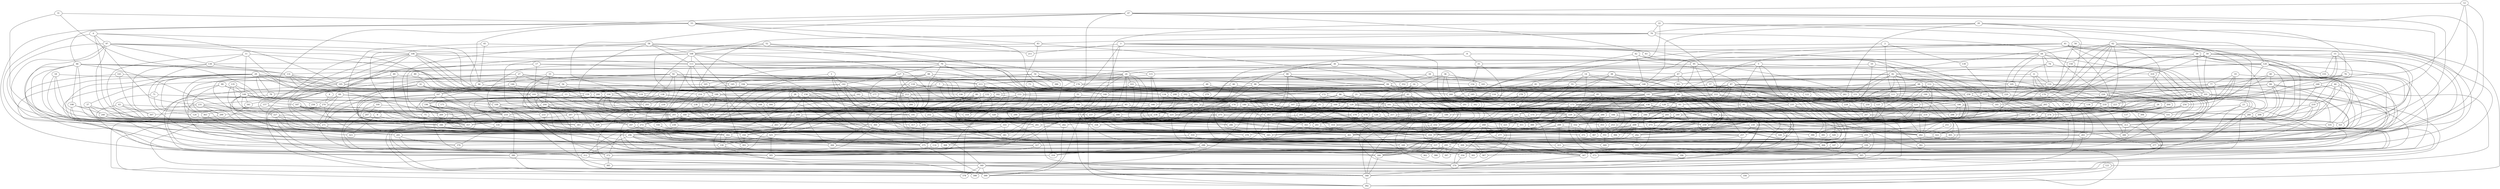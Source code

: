 strict graph "gnp_random_graph(400,0.015)" {
0;
1;
2;
3;
4;
5;
6;
7;
8;
9;
10;
11;
12;
13;
14;
15;
16;
17;
18;
19;
20;
21;
22;
23;
24;
25;
26;
27;
28;
29;
30;
31;
32;
33;
34;
35;
36;
37;
38;
39;
40;
41;
42;
43;
44;
45;
46;
47;
48;
49;
50;
51;
52;
53;
54;
55;
56;
57;
58;
59;
60;
61;
62;
63;
64;
65;
66;
67;
68;
69;
70;
71;
72;
73;
74;
75;
76;
77;
78;
79;
80;
81;
82;
83;
84;
85;
86;
87;
88;
89;
90;
91;
92;
93;
94;
95;
96;
97;
98;
99;
100;
101;
102;
103;
104;
105;
106;
107;
108;
109;
110;
111;
112;
113;
114;
115;
116;
117;
118;
119;
120;
121;
122;
123;
124;
125;
126;
127;
128;
129;
130;
131;
132;
133;
134;
135;
136;
137;
138;
139;
140;
141;
142;
143;
144;
145;
146;
147;
148;
149;
150;
151;
152;
153;
154;
155;
156;
157;
158;
159;
160;
161;
162;
163;
164;
165;
166;
167;
168;
169;
170;
171;
172;
173;
174;
175;
176;
177;
178;
179;
180;
181;
182;
183;
184;
185;
186;
187;
188;
189;
190;
191;
192;
193;
194;
195;
196;
197;
198;
199;
200;
201;
202;
203;
204;
205;
206;
207;
208;
209;
210;
211;
212;
213;
214;
215;
216;
217;
218;
219;
220;
221;
222;
223;
224;
225;
226;
227;
228;
229;
230;
231;
232;
233;
234;
235;
236;
237;
238;
239;
240;
241;
242;
243;
244;
245;
246;
247;
248;
249;
250;
251;
252;
253;
254;
255;
256;
257;
258;
259;
260;
261;
262;
263;
264;
265;
266;
267;
268;
269;
270;
271;
272;
273;
274;
275;
276;
277;
278;
279;
280;
281;
282;
283;
284;
285;
286;
287;
288;
289;
290;
291;
292;
293;
294;
295;
296;
297;
298;
299;
300;
301;
302;
303;
304;
305;
306;
307;
308;
309;
310;
311;
312;
313;
314;
315;
316;
317;
318;
319;
320;
321;
322;
323;
324;
325;
326;
327;
328;
329;
330;
331;
332;
333;
334;
335;
336;
337;
338;
339;
340;
341;
342;
343;
344;
345;
346;
347;
348;
349;
350;
351;
352;
353;
354;
355;
356;
357;
358;
359;
360;
361;
362;
363;
364;
365;
366;
367;
368;
369;
370;
371;
372;
373;
374;
375;
376;
377;
378;
379;
380;
381;
382;
383;
384;
385;
386;
387;
388;
389;
390;
391;
392;
393;
394;
395;
396;
397;
398;
399;
0 -- 96  [is_available=True, prob="0.191197884806"];
0 -- 97  [is_available=True, prob="1.0"];
0 -- 195  [is_available=True, prob="0.473905113606"];
0 -- 231  [is_available=True, prob="0.127522170133"];
0 -- 281  [is_available=True, prob="1.0"];
0 -- 349  [is_available=True, prob="0.223002398818"];
1 -- 389  [is_available=True, prob="0.579423913877"];
1 -- 285  [is_available=True, prob="0.384806023895"];
1 -- 142  [is_available=True, prob="0.126575359393"];
1 -- 333  [is_available=True, prob="0.56575027128"];
2 -- 139  [is_available=True, prob="0.0528477163594"];
2 -- 108  [is_available=True, prob="0.347004646426"];
2 -- 365  [is_available=True, prob="0.862598696318"];
2 -- 111  [is_available=True, prob="1.0"];
3 -- 64  [is_available=True, prob="0.882206902631"];
3 -- 140  [is_available=True, prob="1.0"];
3 -- 211  [is_available=True, prob="1.0"];
3 -- 117  [is_available=True, prob="1.0"];
3 -- 182  [is_available=True, prob="0.231987212019"];
3 -- 253  [is_available=True, prob="0.831191582845"];
3 -- 287  [is_available=True, prob="1.0"];
4 -- 270  [is_available=True, prob="0.493841157251"];
5 -- 257  [is_available=True, prob="0.895312230761"];
5 -- 67  [is_available=True, prob="0.792800224565"];
5 -- 365  [is_available=True, prob="0.236168945074"];
5 -- 195  [is_available=True, prob="0.0288191151183"];
5 -- 377  [is_available=True, prob="0.212117068076"];
5 -- 319  [is_available=True, prob="0.0969196316649"];
6 -- 264  [is_available=True, prob="0.00202377770382"];
6 -- 324  [is_available=True, prob="0.0445479168873"];
6 -- 230  [is_available=True, prob="1.0"];
6 -- 110  [is_available=True, prob="0.874971622073"];
6 -- 303  [is_available=True, prob="0.912051735354"];
7 -- 200  [is_available=True, prob="0.310530551282"];
7 -- 220  [is_available=True, prob="0.0706009838115"];
7 -- 275  [is_available=True, prob="1.0"];
7 -- 180  [is_available=True, prob="0.823156997691"];
7 -- 260  [is_available=True, prob="0.895748104325"];
8 -- 113  [is_available=True, prob="0.719151976349"];
8 -- 98  [is_available=True, prob="1.0"];
8 -- 35  [is_available=True, prob="0.455741499325"];
8 -- 391  [is_available=True, prob="0.0274516829566"];
9 -- 330  [is_available=True, prob="0.200566048324"];
9 -- 323  [is_available=True, prob="1.0"];
10 -- 24  [is_available=True, prob="1.0"];
10 -- 105  [is_available=True, prob="1.0"];
10 -- 91  [is_available=True, prob="0.874954586706"];
11 -- 216  [is_available=True, prob="1.0"];
11 -- 130  [is_available=True, prob="0.115939141182"];
11 -- 332  [is_available=True, prob="0.900827742965"];
11 -- 149  [is_available=True, prob="0.0148898997145"];
11 -- 374  [is_available=True, prob="1.0"];
12 -- 339  [is_available=True, prob="1.0"];
12 -- 309  [is_available=True, prob="1.0"];
12 -- 214  [is_available=True, prob="0.194653200247"];
12 -- 47  [is_available=True, prob="0.127340008076"];
13 -- 152  [is_available=True, prob="1.0"];
13 -- 192  [is_available=True, prob="1.0"];
13 -- 196  [is_available=True, prob="0.202969214551"];
13 -- 357  [is_available=True, prob="0.279246650013"];
14 -- 241  [is_available=True, prob="1.0"];
14 -- 298  [is_available=True, prob="1.0"];
14 -- 123  [is_available=True, prob="0.727804538129"];
14 -- 260  [is_available=True, prob="0.535819890956"];
14 -- 55  [is_available=True, prob="0.73667578671"];
15 -- 72  [is_available=True, prob="0.615115778344"];
15 -- 113  [is_available=True, prob="1.0"];
15 -- 339  [is_available=True, prob="0.0668707429688"];
15 -- 248  [is_available=True, prob="1.0"];
15 -- 249  [is_available=True, prob="0.265410169259"];
15 -- 155  [is_available=True, prob="0.799313478456"];
16 -- 201  [is_available=True, prob="1.0"];
16 -- 21  [is_available=True, prob="1.0"];
16 -- 329  [is_available=True, prob="0.908704919838"];
16 -- 217  [is_available=True, prob="0.623995790541"];
16 -- 348  [is_available=True, prob="0.142294515571"];
16 -- 61  [is_available=True, prob="0.0530270221728"];
17 -- 24  [is_available=True, prob="1.0"];
17 -- 193  [is_available=True, prob="0.664745145482"];
17 -- 195  [is_available=True, prob="0.997611384723"];
17 -- 188  [is_available=True, prob="0.891220546028"];
17 -- 395  [is_available=True, prob="0.79535232554"];
18 -- 194  [is_available=True, prob="1.0"];
18 -- 311  [is_available=True, prob="0.776710266366"];
18 -- 282  [is_available=True, prob="0.476559069552"];
18 -- 271  [is_available=True, prob="0.378719753541"];
19 -- 283  [is_available=True, prob="1.0"];
19 -- 300  [is_available=True, prob="0.972682839671"];
19 -- 77  [is_available=True, prob="0.873815902587"];
19 -- 246  [is_available=True, prob="0.743110123543"];
19 -- 223  [is_available=True, prob="0.737673554361"];
20 -- 261  [is_available=True, prob="0.0273097875377"];
20 -- 392  [is_available=True, prob="0.823963936143"];
20 -- 76  [is_available=True, prob="1.0"];
20 -- 79  [is_available=True, prob="0.415785641192"];
20 -- 148  [is_available=True, prob="0.71478299265"];
20 -- 186  [is_available=True, prob="1.0"];
21 -- 265  [is_available=True, prob="0.836103019692"];
21 -- 203  [is_available=True, prob="0.585863038572"];
21 -- 169  [is_available=True, prob="0.00551914481727"];
21 -- 25  [is_available=True, prob="1.0"];
21 -- 93  [is_available=True, prob="0.421057843909"];
22 -- 120  [is_available=True, prob="0.865779175035"];
22 -- 79  [is_available=True, prob="0.752120359577"];
22 -- 35  [is_available=True, prob="0.537595331547"];
22 -- 292  [is_available=True, prob="1.0"];
22 -- 23  [is_available=True, prob="0.435532068535"];
23 -- 369  [is_available=True, prob="1.0"];
23 -- 179  [is_available=True, prob="0.0596173956805"];
23 -- 390  [is_available=True, prob="1.0"];
23 -- 399  [is_available=True, prob="0.48209497821"];
24 -- 65  [is_available=True, prob="0.501658623055"];
24 -- 103  [is_available=True, prob="0.883150229599"];
24 -- 145  [is_available=True, prob="0.248682645517"];
24 -- 114  [is_available=True, prob="0.0805191082553"];
24 -- 213  [is_available=True, prob="1.0"];
24 -- 283  [is_available=True, prob="1.0"];
24 -- 316  [is_available=True, prob="0.829302402669"];
24 -- 349  [is_available=True, prob="1.0"];
24 -- 286  [is_available=True, prob="1.0"];
25 -- 241  [is_available=True, prob="1.0"];
25 -- 243  [is_available=True, prob="0.0746009116695"];
25 -- 396  [is_available=True, prob="0.315084689093"];
25 -- 207  [is_available=True, prob="0.833137162829"];
26 -- 267  [is_available=True, prob="0.295708593461"];
26 -- 255  [is_available=True, prob="0.227798222367"];
26 -- 191  [is_available=True, prob="1.0"];
27 -- 292  [is_available=True, prob="0.879260124306"];
27 -- 304  [is_available=True, prob="1.0"];
27 -- 146  [is_available=True, prob="0.181221613725"];
27 -- 179  [is_available=True, prob="0.197211399166"];
27 -- 212  [is_available=True, prob="1.0"];
27 -- 348  [is_available=True, prob="0.213484854286"];
28 -- 224  [is_available=True, prob="0.199641511437"];
28 -- 304  [is_available=True, prob="0.338600738709"];
28 -- 282  [is_available=True, prob="0.816125280277"];
28 -- 372  [is_available=True, prob="1.0"];
28 -- 381  [is_available=True, prob="0.55391534089"];
29 -- 261  [is_available=True, prob="1.0"];
29 -- 37  [is_available=True, prob="0.131257318945"];
29 -- 134  [is_available=True, prob="0.778844664624"];
29 -- 71  [is_available=True, prob="0.818384561668"];
29 -- 296  [is_available=True, prob="0.285172783828"];
29 -- 363  [is_available=True, prob="0.970431587708"];
29 -- 140  [is_available=True, prob="0.020808387264"];
29 -- 110  [is_available=True, prob="0.0186852776672"];
29 -- 238  [is_available=True, prob="0.443618637014"];
29 -- 372  [is_available=True, prob="0.824557555617"];
29 -- 78  [is_available=True, prob="0.40102849066"];
29 -- 159  [is_available=True, prob="1.0"];
30 -- 290  [is_available=True, prob="0.440570918845"];
30 -- 67  [is_available=True, prob="0.415211089228"];
30 -- 173  [is_available=True, prob="0.0900764403983"];
30 -- 277  [is_available=True, prob="1.0"];
30 -- 156  [is_available=True, prob="0.0459651550176"];
30 -- 350  [is_available=True, prob="1.0"];
31 -- 53  [is_available=True, prob="0.692164277857"];
31 -- 270  [is_available=True, prob="1.0"];
31 -- 359  [is_available=True, prob="0.582625430454"];
32 -- 193  [is_available=True, prob="0.747630001605"];
32 -- 210  [is_available=True, prob="0.549991430689"];
32 -- 359  [is_available=True, prob="0.0859955080873"];
32 -- 109  [is_available=True, prob="0.610630565549"];
32 -- 271  [is_available=True, prob="0.859249296985"];
33 -- 96  [is_available=True, prob="1.0"];
33 -- 129  [is_available=True, prob="0.724037153316"];
33 -- 204  [is_available=True, prob="0.759708673994"];
33 -- 94  [is_available=True, prob="0.532429545359"];
33 -- 247  [is_available=True, prob="0.853928668989"];
34 -- 194  [is_available=True, prob="0.225413816646"];
34 -- 181  [is_available=True, prob="0.507710618412"];
34 -- 94  [is_available=True, prob="1.0"];
34 -- 367  [is_available=True, prob="0.293144041995"];
35 -- 154  [is_available=True, prob="0.196434743308"];
35 -- 291  [is_available=True, prob="0.664853411974"];
36 -- 352  [is_available=True, prob="1.0"];
36 -- 360  [is_available=True, prob="0.16264665781"];
36 -- 291  [is_available=True, prob="0.530246886954"];
36 -- 260  [is_available=True, prob="0.687247168523"];
36 -- 183  [is_available=True, prob="0.034798971385"];
37 -- 240  [is_available=True, prob="0.70556416615"];
37 -- 329  [is_available=True, prob="0.419496149032"];
37 -- 380  [is_available=True, prob="0.177870365499"];
37 -- 221  [is_available=True, prob="0.195904422142"];
38 -- 224  [is_available=True, prob="1.0"];
38 -- 141  [is_available=True, prob="1.0"];
38 -- 303  [is_available=True, prob="0.569800632923"];
38 -- 81  [is_available=True, prob="1.0"];
38 -- 242  [is_available=True, prob="0.741409336536"];
38 -- 287  [is_available=True, prob="0.910945261387"];
39 -- 101  [is_available=True, prob="1.0"];
39 -- 265  [is_available=True, prob="0.44780071895"];
39 -- 170  [is_available=True, prob="0.911397680354"];
39 -- 335  [is_available=True, prob="0.681222503037"];
39 -- 361  [is_available=True, prob="0.0505686085229"];
39 -- 120  [is_available=True, prob="0.869341216217"];
40 -- 389  [is_available=True, prob="1.0"];
40 -- 364  [is_available=True, prob="0.485049484156"];
40 -- 84  [is_available=True, prob="1.0"];
40 -- 93  [is_available=True, prob="0.195104832724"];
40 -- 223  [is_available=True, prob="0.941864138545"];
41 -- 101  [is_available=True, prob="1.0"];
41 -- 136  [is_available=True, prob="0.338412390978"];
41 -- 300  [is_available=True, prob="0.417632708358"];
41 -- 141  [is_available=True, prob="0.305538155355"];
41 -- 116  [is_available=True, prob="0.62576494134"];
41 -- 149  [is_available=True, prob="0.51308686574"];
41 -- 377  [is_available=True, prob="0.291835216413"];
41 -- 59  [is_available=True, prob="0.968860193903"];
42 -- 260  [is_available=True, prob="1.0"];
42 -- 148  [is_available=True, prob="1.0"];
42 -- 117  [is_available=True, prob="1.0"];
42 -- 95  [is_available=True, prob="1.0"];
43 -- 376  [is_available=True, prob="1.0"];
43 -- 307  [is_available=True, prob="1.0"];
43 -- 75  [is_available=True, prob="0.103901780793"];
43 -- 358  [is_available=True, prob="0.985665962126"];
44 -- 219  [is_available=True, prob="0.295526077061"];
44 -- 101  [is_available=True, prob="0.728165656264"];
44 -- 305  [is_available=True, prob="0.207660116028"];
44 -- 217  [is_available=True, prob="0.307720529556"];
44 -- 283  [is_available=True, prob="0.678881441021"];
44 -- 382  [is_available=True, prob="0.790288800471"];
45 -- 96  [is_available=True, prob="0.802814247212"];
45 -- 346  [is_available=True, prob="0.764081642143"];
45 -- 63  [is_available=True, prob="0.778098921578"];
46 -- 104  [is_available=True, prob="0.482239978932"];
46 -- 225  [is_available=True, prob="0.201553242324"];
46 -- 343  [is_available=True, prob="0.619880719848"];
47 -- 384  [is_available=True, prob="0.743350848184"];
47 -- 227  [is_available=True, prob="0.817132765422"];
47 -- 333  [is_available=True, prob="1.0"];
47 -- 51  [is_available=True, prob="1.0"];
47 -- 53  [is_available=True, prob="1.0"];
47 -- 119  [is_available=True, prob="0.563630851311"];
47 -- 286  [is_available=True, prob="1.0"];
47 -- 63  [is_available=True, prob="0.760349771988"];
48 -- 279  [is_available=True, prob="0.984817441117"];
48 -- 188  [is_available=True, prob="1.0"];
48 -- 199  [is_available=True, prob="0.330330268902"];
49 -- 56  [is_available=True, prob="0.435793652754"];
49 -- 392  [is_available=True, prob="0.56552547123"];
49 -- 381  [is_available=True, prob="0.623051955821"];
50 -- 59  [is_available=True, prob="0.0657179039326"];
50 -- 197  [is_available=True, prob="0.498581184393"];
50 -- 151  [is_available=True, prob="0.474902144237"];
51 -- 328  [is_available=True, prob="1.0"];
51 -- 361  [is_available=True, prob="0.261974432484"];
51 -- 243  [is_available=True, prob="1.0"];
51 -- 164  [is_available=True, prob="0.256406242526"];
52 -- 332  [is_available=True, prob="1.0"];
52 -- 346  [is_available=True, prob="0.0872158103976"];
52 -- 108  [is_available=True, prob="1.0"];
52 -- 70  [is_available=True, prob="0.372075804218"];
53 -- 66  [is_available=True, prob="0.651990423387"];
53 -- 172  [is_available=True, prob="0.291990918406"];
53 -- 79  [is_available=True, prob="0.941907148709"];
53 -- 83  [is_available=True, prob="1.0"];
53 -- 119  [is_available=True, prob="0.195804119109"];
53 -- 312  [is_available=True, prob="0.986671877238"];
54 -- 98  [is_available=True, prob="1.0"];
54 -- 386  [is_available=True, prob="1.0"];
54 -- 176  [is_available=True, prob="1.0"];
54 -- 182  [is_available=True, prob="0.722920198116"];
54 -- 215  [is_available=True, prob="0.117227482797"];
54 -- 314  [is_available=True, prob="0.025784187198"];
55 -- 109  [is_available=True, prob="0.873207868171"];
55 -- 368  [is_available=True, prob="0.522260573017"];
55 -- 370  [is_available=True, prob="0.434523244038"];
55 -- 85  [is_available=True, prob="0.713731507892"];
55 -- 278  [is_available=True, prob="1.0"];
55 -- 375  [is_available=True, prob="0.689730113591"];
55 -- 318  [is_available=True, prob="0.410370611959"];
55 -- 159  [is_available=True, prob="0.419459190363"];
56 -- 231  [is_available=True, prob="0.08972015057"];
56 -- 72  [is_available=True, prob="0.178527322602"];
56 -- 169  [is_available=True, prob="0.550439924981"];
56 -- 78  [is_available=True, prob="1.0"];
56 -- 242  [is_available=True, prob="0.891322161957"];
57 -- 129  [is_available=True, prob="1.0"];
57 -- 399  [is_available=True, prob="1.0"];
57 -- 133  [is_available=True, prob="0.0131906973127"];
57 -- 197  [is_available=True, prob="0.731549377965"];
58 -- 160  [is_available=True, prob="0.979267433098"];
58 -- 272  [is_available=True, prob="0.472630835993"];
58 -- 108  [is_available=True, prob="0.097160757069"];
58 -- 176  [is_available=True, prob="1.0"];
58 -- 113  [is_available=True, prob="1.0"];
58 -- 211  [is_available=True, prob="1.0"];
58 -- 382  [is_available=True, prob="0.59432694655"];
59 -- 321  [is_available=True, prob="0.428212647768"];
59 -- 130  [is_available=True, prob="1.0"];
59 -- 333  [is_available=True, prob="1.0"];
59 -- 218  [is_available=True, prob="0.895688507689"];
59 -- 381  [is_available=True, prob="0.925389463269"];
59 -- 319  [is_available=True, prob="0.550389714957"];
60 -- 354  [is_available=True, prob="0.825731301786"];
60 -- 359  [is_available=True, prob="0.0901722870207"];
60 -- 361  [is_available=True, prob="0.835141922322"];
60 -- 337  [is_available=True, prob="0.270972439597"];
60 -- 242  [is_available=True, prob="0.568500649397"];
60 -- 91  [is_available=True, prob="0.728283390457"];
61 -- 197  [is_available=True, prob="1.0"];
61 -- 391  [is_available=True, prob="0.337125171964"];
61 -- 232  [is_available=True, prob="0.533560136322"];
61 -- 367  [is_available=True, prob="0.811053142807"];
61 -- 243  [is_available=True, prob="0.946208767062"];
61 -- 126  [is_available=True, prob="0.213946776402"];
62 -- 64  [is_available=True, prob="0.964058876018"];
62 -- 129  [is_available=True, prob="0.478121500598"];
62 -- 235  [is_available=True, prob="0.692102390705"];
62 -- 136  [is_available=True, prob="1.0"];
62 -- 160  [is_available=True, prob="0.837449524137"];
62 -- 367  [is_available=True, prob="1.0"];
62 -- 344  [is_available=True, prob="1.0"];
62 -- 150  [is_available=True, prob="0.424063349498"];
62 -- 280  [is_available=True, prob="0.102904452929"];
62 -- 379  [is_available=True, prob="0.649013181331"];
63 -- 95  [is_available=True, prob="1.0"];
64 -- 67  [is_available=True, prob="1.0"];
64 -- 101  [is_available=True, prob="1.0"];
64 -- 105  [is_available=True, prob="0.908864634888"];
64 -- 74  [is_available=True, prob="0.365067147165"];
64 -- 110  [is_available=True, prob="0.252933589142"];
64 -- 150  [is_available=True, prob="1.0"];
64 -- 220  [is_available=True, prob="0.3779683082"];
65 -- 160  [is_available=True, prob="0.870341868391"];
65 -- 332  [is_available=True, prob="0.997575463485"];
65 -- 357  [is_available=True, prob="0.782771253781"];
65 -- 225  [is_available=True, prob="0.237045081601"];
66 -- 193  [is_available=True, prob="0.491759034764"];
66 -- 131  [is_available=True, prob="0.594365298452"];
66 -- 357  [is_available=True, prob="0.913869143696"];
66 -- 198  [is_available=True, prob="0.0829334896794"];
66 -- 327  [is_available=True, prob="0.784781668365"];
66 -- 302  [is_available=True, prob="0.713939848575"];
66 -- 227  [is_available=True, prob="0.953673576614"];
66 -- 346  [is_available=True, prob="1.0"];
66 -- 188  [is_available=True, prob="0.557917068802"];
67 -- 257  [is_available=True, prob="0.281635149071"];
67 -- 359  [is_available=True, prob="0.815113359417"];
67 -- 303  [is_available=True, prob="0.977046837931"];
67 -- 148  [is_available=True, prob="0.765990462267"];
68 -- 134  [is_available=True, prob="0.0535837043517"];
68 -- 233  [is_available=True, prob="0.312062578312"];
68 -- 367  [is_available=True, prob="0.609481594927"];
68 -- 117  [is_available=True, prob="0.540507122963"];
68 -- 214  [is_available=True, prob="0.144706243646"];
68 -- 220  [is_available=True, prob="0.386205081816"];
68 -- 158  [is_available=True, prob="0.90150431586"];
69 -- 256  [is_available=True, prob="1.0"];
69 -- 316  [is_available=True, prob="1.0"];
69 -- 109  [is_available=True, prob="0.124621779284"];
69 -- 270  [is_available=True, prob="0.147787963392"];
69 -- 207  [is_available=True, prob="0.701915504784"];
70 -- 134  [is_available=True, prob="0.608416860112"];
70 -- 296  [is_available=True, prob="0.394483748321"];
70 -- 393  [is_available=True, prob="0.155754052626"];
70 -- 365  [is_available=True, prob="0.36599350157"];
70 -- 125  [is_available=True, prob="0.308196397054"];
70 -- 127  [is_available=True, prob="1.0"];
71 -- 374  [is_available=True, prob="1.0"];
71 -- 124  [is_available=True, prob="1.0"];
71 -- 166  [is_available=True, prob="0.444557504064"];
72 -- 136  [is_available=True, prob="1.0"];
72 -- 228  [is_available=True, prob="1.0"];
72 -- 161  [is_available=True, prob="0.442459382812"];
73 -- 116  [is_available=True, prob="1.0"];
73 -- 246  [is_available=True, prob="0.482649225352"];
74 -- 232  [is_available=True, prob="1.0"];
74 -- 82  [is_available=True, prob="0.755162631721"];
74 -- 277  [is_available=True, prob="0.591731564203"];
74 -- 337  [is_available=True, prob="0.197486759515"];
75 -- 241  [is_available=True, prob="0.248458802133"];
75 -- 332  [is_available=True, prob="1.0"];
75 -- 393  [is_available=True, prob="0.124808764978"];
76 -- 161  [is_available=True, prob="0.221674784533"];
76 -- 258  [is_available=True, prob="1.0"];
76 -- 301  [is_available=True, prob="0.230163182223"];
76 -- 176  [is_available=True, prob="0.674966349569"];
76 -- 219  [is_available=True, prob="0.258453374114"];
77 -- 177  [is_available=True, prob="1.0"];
77 -- 226  [is_available=True, prob="0.569550803635"];
77 -- 396  [is_available=True, prob="1.0"];
77 -- 313  [is_available=True, prob="1.0"];
78 -- 312  [is_available=True, prob="1.0"];
79 -- 226  [is_available=True, prob="1.0"];
79 -- 83  [is_available=True, prob="1.0"];
79 -- 188  [is_available=True, prob="0.752955391828"];
79 -- 222  [is_available=True, prob="1.0"];
80 -- 196  [is_available=True, prob="1.0"];
80 -- 202  [is_available=True, prob="0.922773635747"];
80 -- 366  [is_available=True, prob="0.99916397253"];
80 -- 337  [is_available=True, prob="0.69046785442"];
80 -- 379  [is_available=True, prob="1.0"];
80 -- 383  [is_available=True, prob="0.941268584337"];
81 -- 192  [is_available=True, prob="0.94385569038"];
81 -- 212  [is_available=True, prob="0.704389331865"];
81 -- 390  [is_available=True, prob="0.890159577411"];
82 -- 261  [is_available=True, prob="0.504892863966"];
82 -- 235  [is_available=True, prob="0.194051356115"];
82 -- 269  [is_available=True, prob="0.901812928584"];
82 -- 112  [is_available=True, prob="0.86646449427"];
82 -- 243  [is_available=True, prob="0.683281372256"];
82 -- 350  [is_available=True, prob="0.0965642554441"];
82 -- 213  [is_available=True, prob="0.480008080124"];
82 -- 311  [is_available=True, prob="0.544720496185"];
82 -- 121  [is_available=True, prob="1.0"];
82 -- 222  [is_available=True, prob="0.231608732678"];
83 -- 352  [is_available=True, prob="0.109995614643"];
83 -- 106  [is_available=True, prob="0.218795713794"];
83 -- 318  [is_available=True, prob="0.0457072072086"];
84 -- 295  [is_available=True, prob="0.686353331386"];
84 -- 172  [is_available=True, prob="1.0"];
84 -- 206  [is_available=True, prob="0.148910660408"];
84 -- 232  [is_available=True, prob="0.873387766447"];
84 -- 212  [is_available=True, prob="0.345004249218"];
84 -- 250  [is_available=True, prob="0.948559853091"];
84 -- 283  [is_available=True, prob="1.0"];
85 -- 202  [is_available=True, prob="0.590551818244"];
85 -- 373  [is_available=True, prob="0.219302410436"];
85 -- 374  [is_available=True, prob="1.0"];
85 -- 93  [is_available=True, prob="0.348055365693"];
85 -- 351  [is_available=True, prob="0.998855846062"];
86 -- 161  [is_available=True, prob="0.288360694969"];
86 -- 107  [is_available=True, prob="0.761891133739"];
86 -- 109  [is_available=True, prob="1.0"];
86 -- 158  [is_available=True, prob="0.0586428456654"];
87 -- 193  [is_available=True, prob="0.853948320133"];
87 -- 322  [is_available=True, prob="0.87585434426"];
87 -- 293  [is_available=True, prob="1.0"];
87 -- 261  [is_available=True, prob="0.126617585622"];
87 -- 262  [is_available=True, prob="0.424449252528"];
87 -- 364  [is_available=True, prob="0.644411805083"];
87 -- 266  [is_available=True, prob="0.410757603852"];
87 -- 204  [is_available=True, prob="0.578430749713"];
87 -- 141  [is_available=True, prob="1.0"];
87 -- 302  [is_available=True, prob="1.0"];
87 -- 119  [is_available=True, prob="0.80202467186"];
87 -- 122  [is_available=True, prob="0.0729130697664"];
87 -- 93  [is_available=True, prob="0.875149412734"];
87 -- 222  [is_available=True, prob="0.412270014378"];
87 -- 287  [is_available=True, prob="1.0"];
88 -- 324  [is_available=True, prob="0.903354058718"];
88 -- 300  [is_available=True, prob="0.133504618412"];
88 -- 144  [is_available=True, prob="0.846824837745"];
88 -- 148  [is_available=True, prob="1.0"];
88 -- 213  [is_available=True, prob="0.854109790188"];
88 -- 154  [is_available=True, prob="0.0754049759111"];
89 -- 104  [is_available=True, prob="0.773504692739"];
89 -- 395  [is_available=True, prob="1.0"];
89 -- 213  [is_available=True, prob="1.0"];
90 -- 224  [is_available=True, prob="1.0"];
90 -- 324  [is_available=True, prob="0.785109414529"];
90 -- 175  [is_available=True, prob="0.269726798322"];
90 -- 94  [is_available=True, prob="0.171801076928"];
90 -- 183  [is_available=True, prob="0.949601950106"];
90 -- 345  [is_available=True, prob="0.668239147477"];
90 -- 286  [is_available=True, prob="0.282402505108"];
91 -- 392  [is_available=True, prob="1.0"];
91 -- 326  [is_available=True, prob="0.0169049997354"];
91 -- 246  [is_available=True, prob="0.735189918904"];
92 -- 129  [is_available=True, prob="0.279878950453"];
92 -- 290  [is_available=True, prob="0.0775753330709"];
92 -- 357  [is_available=True, prob="0.711878518097"];
92 -- 329  [is_available=True, prob="0.306451189543"];
92 -- 239  [is_available=True, prob="0.835532140514"];
92 -- 145  [is_available=True, prob="0.996088488984"];
92 -- 309  [is_available=True, prob="1.0"];
92 -- 111  [is_available=True, prob="0.801424922642"];
92 -- 222  [is_available=True, prob="0.308363256277"];
93 -- 209  [is_available=True, prob="0.745336563154"];
93 -- 246  [is_available=True, prob="1.0"];
93 -- 347  [is_available=True, prob="0.0857253094651"];
94 -- 291  [is_available=True, prob="0.435967434086"];
94 -- 101  [is_available=True, prob="0.385812056609"];
94 -- 134  [is_available=True, prob="1.0"];
94 -- 170  [is_available=True, prob="0.182528989683"];
94 -- 141  [is_available=True, prob="0.791633933363"];
94 -- 174  [is_available=True, prob="1.0"];
95 -- 292  [is_available=True, prob="0.0937567282758"];
95 -- 242  [is_available=True, prob="1.0"];
95 -- 115  [is_available=True, prob="0.821132929684"];
95 -- 151  [is_available=True, prob="0.325328775699"];
95 -- 218  [is_available=True, prob="0.470141644294"];
96 -- 160  [is_available=True, prob="0.624713478759"];
96 -- 167  [is_available=True, prob="0.171265262332"];
97 -- 130  [is_available=True, prob="0.878777335637"];
97 -- 329  [is_available=True, prob="0.328409116951"];
97 -- 106  [is_available=True, prob="1.0"];
97 -- 395  [is_available=True, prob="1.0"];
97 -- 302  [is_available=True, prob="0.43991396722"];
97 -- 336  [is_available=True, prob="0.198815446089"];
97 -- 186  [is_available=True, prob="0.599265860847"];
97 -- 285  [is_available=True, prob="0.783128352164"];
98 -- 257  [is_available=True, prob="0.381261789931"];
98 -- 291  [is_available=True, prob="0.636644715841"];
98 -- 242  [is_available=True, prob="0.782902704091"];
98 -- 372  [is_available=True, prob="0.17694512824"];
98 -- 153  [is_available=True, prob="0.0905296539922"];
99 -- 324  [is_available=True, prob="1.0"];
99 -- 149  [is_available=True, prob="0.848195364719"];
99 -- 366  [is_available=True, prob="0.13223111595"];
99 -- 349  [is_available=True, prob="1.0"];
100 -- 297  [is_available=True, prob="0.575844584952"];
100 -- 395  [is_available=True, prob="0.759781310785"];
100 -- 324  [is_available=True, prob="0.377138258151"];
101 -- 395  [is_available=True, prob="0.76073304962"];
101 -- 173  [is_available=True, prob="1.0"];
101 -- 280  [is_available=True, prob="0.853883324194"];
101 -- 332  [is_available=True, prob="0.633104057049"];
101 -- 218  [is_available=True, prob="1.0"];
102 -- 280  [is_available=True, prob="1.0"];
102 -- 129  [is_available=True, prob="0.414958545867"];
102 -- 276  [is_available=True, prob="0.442307795581"];
102 -- 302  [is_available=True, prob="1.0"];
103 -- 208  [is_available=True, prob="0.667108478701"];
103 -- 140  [is_available=True, prob="0.232106185504"];
103 -- 381  [is_available=True, prob="0.895641301499"];
104 -- 201  [is_available=True, prob="0.410959286083"];
104 -- 300  [is_available=True, prob="0.577718389233"];
104 -- 305  [is_available=True, prob="1.0"];
104 -- 218  [is_available=True, prob="0.285669180864"];
104 -- 317  [is_available=True, prob="0.818272175263"];
105 -- 359  [is_available=True, prob="1.0"];
105 -- 331  [is_available=True, prob="0.317589550179"];
105 -- 300  [is_available=True, prob="0.0520674700144"];
105 -- 151  [is_available=True, prob="0.388252253845"];
106 -- 226  [is_available=True, prob="0.230880412942"];
106 -- 260  [is_available=True, prob="0.955471310163"];
106 -- 357  [is_available=True, prob="0.824388550419"];
106 -- 295  [is_available=True, prob="0.691547812965"];
106 -- 271  [is_available=True, prob="0.769943774504"];
106 -- 113  [is_available=True, prob="0.816956038805"];
106 -- 156  [is_available=True, prob="1.0"];
106 -- 157  [is_available=True, prob="1.0"];
107 -- 379  [is_available=True, prob="0.113104128786"];
107 -- 367  [is_available=True, prob="1.0"];
107 -- 340  [is_available=True, prob="0.242499493171"];
107 -- 287  [is_available=True, prob="0.690847883722"];
108 -- 263  [is_available=True, prob="0.958787926106"];
108 -- 202  [is_available=True, prob="1.0"];
108 -- 290  [is_available=True, prob="1.0"];
108 -- 269  [is_available=True, prob="0.205227805265"];
108 -- 337  [is_available=True, prob="0.0284253857282"];
108 -- 113  [is_available=True, prob="0.233934078593"];
108 -- 383  [is_available=True, prob="1.0"];
109 -- 388  [is_available=True, prob="1.0"];
109 -- 233  [is_available=True, prob="1.0"];
109 -- 237  [is_available=True, prob="0.397814253288"];
109 -- 372  [is_available=True, prob="0.378903710573"];
110 -- 111  [is_available=True, prob="0.641075908561"];
110 -- 377  [is_available=True, prob="0.83920865595"];
110 -- 348  [is_available=True, prob="0.644514893417"];
111 -- 128  [is_available=True, prob="0.635653940525"];
111 -- 389  [is_available=True, prob="0.963358763046"];
111 -- 169  [is_available=True, prob="0.711236529255"];
111 -- 205  [is_available=True, prob="0.711086334723"];
111 -- 123  [is_available=True, prob="0.542243307906"];
111 -- 189  [is_available=True, prob="0.444234864336"];
112 -- 259  [is_available=True, prob="0.0229025630754"];
112 -- 242  [is_available=True, prob="0.234285019861"];
112 -- 253  [is_available=True, prob="0.719529544793"];
112 -- 208  [is_available=True, prob="0.0833879817492"];
112 -- 210  [is_available=True, prob="0.450081497693"];
112 -- 344  [is_available=True, prob="0.627858466026"];
112 -- 125  [is_available=True, prob="0.937925205624"];
112 -- 190  [is_available=True, prob="0.942860898366"];
113 -- 288  [is_available=True, prob="0.530891170286"];
113 -- 165  [is_available=True, prob="0.423461678661"];
113 -- 236  [is_available=True, prob="1.0"];
113 -- 115  [is_available=True, prob="0.723628692702"];
113 -- 153  [is_available=True, prob="1.0"];
113 -- 188  [is_available=True, prob="0.491700020098"];
114 -- 312  [is_available=True, prob="0.879568233558"];
115 -- 195  [is_available=True, prob="0.24616581565"];
115 -- 387  [is_available=True, prob="0.814433821029"];
115 -- 166  [is_available=True, prob="1.0"];
116 -- 224  [is_available=True, prob="1.0"];
116 -- 129  [is_available=True, prob="1.0"];
116 -- 270  [is_available=True, prob="0.932695988938"];
116 -- 152  [is_available=True, prob="0.641177191309"];
116 -- 223  [is_available=True, prob="1.0"];
117 -- 354  [is_available=True, prob="0.694626883681"];
117 -- 391  [is_available=True, prob="1.0"];
117 -- 396  [is_available=True, prob="0.189779157215"];
117 -- 332  [is_available=True, prob="0.691199831259"];
117 -- 123  [is_available=True, prob="1.0"];
118 -- 258  [is_available=True, prob="1.0"];
118 -- 168  [is_available=True, prob="1.0"];
118 -- 140  [is_available=True, prob="0.356313786482"];
118 -- 368  [is_available=True, prob="0.149867450428"];
118 -- 243  [is_available=True, prob="1.0"];
118 -- 182  [is_available=True, prob="0.183797900609"];
119 -- 136  [is_available=True, prob="0.583893498602"];
119 -- 191  [is_available=True, prob="0.986201886381"];
120 -- 131  [is_available=True, prob="0.250788247916"];
120 -- 396  [is_available=True, prob="0.938480738477"];
120 -- 300  [is_available=True, prob="0.604439365408"];
120 -- 259  [is_available=True, prob="1.0"];
120 -- 186  [is_available=True, prob="0.676323967238"];
120 -- 155  [is_available=True, prob="1.0"];
120 -- 254  [is_available=True, prob="0.890018270846"];
121 -- 356  [is_available=True, prob="0.696949958006"];
122 -- 125  [is_available=True, prob="0.647691140444"];
123 -- 292  [is_available=True, prob="0.60040633187"];
123 -- 359  [is_available=True, prob="1.0"];
123 -- 337  [is_available=True, prob="0.0444798021329"];
123 -- 275  [is_available=True, prob="0.380681386066"];
123 -- 314  [is_available=True, prob="0.90160070769"];
124 -- 311  [is_available=True, prob="1.0"];
125 -- 302  [is_available=True, prob="0.554543338417"];
126 -- 345  [is_available=True, prob="1.0"];
126 -- 374  [is_available=True, prob="0.616082223278"];
126 -- 359  [is_available=True, prob="0.0962652346281"];
127 -- 163  [is_available=True, prob="0.715410406445"];
127 -- 165  [is_available=True, prob="0.30432048098"];
127 -- 299  [is_available=True, prob="0.590346582768"];
127 -- 142  [is_available=True, prob="0.731837753899"];
127 -- 336  [is_available=True, prob="1.0"];
127 -- 210  [is_available=True, prob="0.91890417552"];
128 -- 175  [is_available=True, prob="1.0"];
128 -- 276  [is_available=True, prob="1.0"];
128 -- 334  [is_available=True, prob="0.257767575633"];
129 -- 289  [is_available=True, prob="1.0"];
129 -- 316  [is_available=True, prob="0.162102517366"];
129 -- 327  [is_available=True, prob="0.683870874457"];
129 -- 343  [is_available=True, prob="1.0"];
129 -- 347  [is_available=True, prob="0.182405235025"];
129 -- 189  [is_available=True, prob="0.330343522019"];
130 -- 131  [is_available=True, prob="0.835075137842"];
130 -- 338  [is_available=True, prob="0.251762157607"];
130 -- 307  [is_available=True, prob="0.152709636059"];
131 -- 195  [is_available=True, prob="1.0"];
131 -- 324  [is_available=True, prob="1.0"];
131 -- 296  [is_available=True, prob="0.340989102904"];
131 -- 235  [is_available=True, prob="0.990362726061"];
131 -- 177  [is_available=True, prob="0.331639437326"];
131 -- 299  [is_available=True, prob="0.843404972035"];
131 -- 379  [is_available=True, prob="1.0"];
132 -- 250  [is_available=True, prob="0.229038665007"];
132 -- 163  [is_available=True, prob="0.0164353012812"];
132 -- 285  [is_available=True, prob="0.737821016841"];
132 -- 358  [is_available=True, prob="1.0"];
133 -- 166  [is_available=True, prob="1.0"];
133 -- 294  [is_available=True, prob="0.928215943235"];
133 -- 235  [is_available=True, prob="0.152229847016"];
133 -- 397  [is_available=True, prob="0.225881530389"];
133 -- 337  [is_available=True, prob="0.978624661045"];
133 -- 181  [is_available=True, prob="0.690547395063"];
133 -- 382  [is_available=True, prob="0.321967006881"];
134 -- 199  [is_available=True, prob="0.239792580882"];
134 -- 234  [is_available=True, prob="0.929577781636"];
134 -- 399  [is_available=True, prob="0.808911888175"];
135 -- 187  [is_available=True, prob="0.957974731189"];
135 -- 269  [is_available=True, prob="0.333067092437"];
135 -- 149  [is_available=True, prob="0.327263570518"];
135 -- 227  [is_available=True, prob="0.172665352324"];
136 -- 179  [is_available=True, prob="1.0"];
137 -- 313  [is_available=True, prob="0.760114398337"];
138 -- 168  [is_available=True, prob="0.121427611641"];
138 -- 169  [is_available=True, prob="0.0434007235844"];
138 -- 395  [is_available=True, prob="0.66560585592"];
138 -- 269  [is_available=True, prob="0.593187193013"];
138 -- 293  [is_available=True, prob="0.617147699201"];
139 -- 262  [is_available=True, prob="0.110787794281"];
140 -- 161  [is_available=True, prob="1.0"];
140 -- 392  [is_available=True, prob="1.0"];
140 -- 272  [is_available=True, prob="0.865265800301"];
140 -- 309  [is_available=True, prob="1.0"];
141 -- 257  [is_available=True, prob="0.884192221989"];
141 -- 388  [is_available=True, prob="0.963249294095"];
141 -- 395  [is_available=True, prob="1.0"];
141 -- 173  [is_available=True, prob="0.0527987696427"];
141 -- 174  [is_available=True, prob="1.0"];
141 -- 301  [is_available=True, prob="0.49082645597"];
141 -- 371  [is_available=True, prob="0.346443708058"];
141 -- 308  [is_available=True, prob="0.512549753695"];
142 -- 162  [is_available=True, prob="1.0"];
142 -- 234  [is_available=True, prob="0.970660244611"];
142 -- 177  [is_available=True, prob="1.0"];
142 -- 312  [is_available=True, prob="0.822770405876"];
142 -- 283  [is_available=True, prob="1.0"];
142 -- 330  [is_available=True, prob="0.247844229805"];
143 -- 195  [is_available=True, prob="0.225955776653"];
143 -- 300  [is_available=True, prob="1.0"];
143 -- 395  [is_available=True, prob="1.0"];
144 -- 326  [is_available=True, prob="0.382368620985"];
144 -- 327  [is_available=True, prob="1.0"];
145 -- 193  [is_available=True, prob="0.583233245944"];
145 -- 318  [is_available=True, prob="0.887597152523"];
146 -- 209  [is_available=True, prob="0.957588190414"];
146 -- 324  [is_available=True, prob="0.899856688058"];
146 -- 167  [is_available=True, prob="1.0"];
147 -- 306  [is_available=True, prob="0.793892850864"];
148 -- 247  [is_available=True, prob="0.884564161317"];
148 -- 216  [is_available=True, prob="0.368143442824"];
148 -- 151  [is_available=True, prob="0.708893835039"];
148 -- 345  [is_available=True, prob="0.556486215033"];
149 -- 256  [is_available=True, prob="1.0"];
149 -- 238  [is_available=True, prob="0.882582670323"];
149 -- 337  [is_available=True, prob="1.0"];
149 -- 341  [is_available=True, prob="0.100383695224"];
149 -- 233  [is_available=True, prob="1.0"];
149 -- 345  [is_available=True, prob="0.635213853798"];
149 -- 285  [is_available=True, prob="0.896615581061"];
150 -- 169  [is_available=True, prob="1.0"];
150 -- 178  [is_available=True, prob="0.734054602029"];
151 -- 199  [is_available=True, prob="0.414911722966"];
151 -- 298  [is_available=True, prob="0.988791711111"];
151 -- 180  [is_available=True, prob="0.601471097104"];
152 -- 350  [is_available=True, prob="0.516681085778"];
152 -- 378  [is_available=True, prob="1.0"];
152 -- 318  [is_available=True, prob="0.294146107335"];
153 -- 197  [is_available=True, prob="1.0"];
153 -- 374  [is_available=True, prob="0.825626015161"];
153 -- 201  [is_available=True, prob="0.945705486813"];
154 -- 185  [is_available=True, prob="0.813985925081"];
154 -- 173  [is_available=True, prob="0.368858368452"];
155 -- 321  [is_available=True, prob="1.0"];
156 -- 163  [is_available=True, prob="1.0"];
156 -- 366  [is_available=True, prob="1.0"];
156 -- 367  [is_available=True, prob="0.653604493946"];
156 -- 245  [is_available=True, prob="0.852420156681"];
156 -- 375  [is_available=True, prob="0.718159111557"];
157 -- 249  [is_available=True, prob="1.0"];
157 -- 307  [is_available=True, prob="0.692698034178"];
157 -- 396  [is_available=True, prob="1.0"];
158 -- 262  [is_available=True, prob="1.0"];
158 -- 331  [is_available=True, prob="1.0"];
158 -- 273  [is_available=True, prob="0.949082042054"];
158 -- 210  [is_available=True, prob="0.919963811062"];
158 -- 324  [is_available=True, prob="0.82524964646"];
158 -- 221  [is_available=True, prob="1.0"];
159 -- 385  [is_available=True, prob="0.241589498615"];
159 -- 293  [is_available=True, prob="0.326249378722"];
159 -- 186  [is_available=True, prob="0.592955400453"];
159 -- 380  [is_available=True, prob="0.0412037265763"];
160 -- 358  [is_available=True, prob="1.0"];
160 -- 236  [is_available=True, prob="0.883073356732"];
160 -- 272  [is_available=True, prob="0.568278612226"];
160 -- 286  [is_available=True, prob="0.917154963145"];
160 -- 383  [is_available=True, prob="0.320260760792"];
161 -- 294  [is_available=True, prob="0.708820961053"];
161 -- 276  [is_available=True, prob="1.0"];
161 -- 393  [is_available=True, prob="0.49031797526"];
161 -- 348  [is_available=True, prob="0.985272414388"];
161 -- 287  [is_available=True, prob="0.701377981757"];
162 -- 238  [is_available=True, prob="0.188515959951"];
162 -- 163  [is_available=True, prob="0.0306107571651"];
162 -- 174  [is_available=True, prob="0.692006991574"];
162 -- 357  [is_available=True, prob="1.0"];
163 -- 325  [is_available=True, prob="0.00310563546934"];
163 -- 294  [is_available=True, prob="0.937284502905"];
163 -- 338  [is_available=True, prob="0.400461762757"];
163 -- 179  [is_available=True, prob="0.907165375559"];
163 -- 184  [is_available=True, prob="0.00364702695735"];
164 -- 290  [is_available=True, prob="0.666732263643"];
164 -- 242  [is_available=True, prob="0.69963363235"];
164 -- 395  [is_available=True, prob="0.855801713855"];
164 -- 266  [is_available=True, prob="0.52282532033"];
165 -- 375  [is_available=True, prob="0.875569746841"];
165 -- 341  [is_available=True, prob="0.87979780172"];
166 -- 384  [is_available=True, prob="0.265674494179"];
166 -- 191  [is_available=True, prob="1.0"];
167 -- 196  [is_available=True, prob="0.0359162672375"];
167 -- 210  [is_available=True, prob="0.555325455174"];
167 -- 333  [is_available=True, prob="0.451277782298"];
167 -- 271  [is_available=True, prob="0.720425975095"];
168 -- 263  [is_available=True, prob="1.0"];
168 -- 191  [is_available=True, prob="0.258270971513"];
169 -- 225  [is_available=True, prob="0.527937214619"];
169 -- 241  [is_available=True, prob="1.0"];
169 -- 217  [is_available=True, prob="1.0"];
170 -- 184  [is_available=True, prob="0.791235817289"];
170 -- 344  [is_available=True, prob="1.0"];
171 -- 312  [is_available=True, prob="0.668949245299"];
171 -- 210  [is_available=True, prob="1.0"];
172 -- 217  [is_available=True, prob="0.670186266563"];
172 -- 343  [is_available=True, prob="0.750382927544"];
173 -- 321  [is_available=True, prob="0.212645702627"];
173 -- 290  [is_available=True, prob="1.0"];
173 -- 237  [is_available=True, prob="0.0111620410919"];
173 -- 245  [is_available=True, prob="0.65556535428"];
173 -- 214  [is_available=True, prob="0.346848137271"];
174 -- 295  [is_available=True, prob="1.0"];
174 -- 368  [is_available=True, prob="0.969215450213"];
174 -- 369  [is_available=True, prob="0.870521548865"];
174 -- 215  [is_available=True, prob="0.905398216425"];
175 -- 374  [is_available=True, prob="0.54134409311"];
176 -- 208  [is_available=True, prob="0.928716186043"];
176 -- 271  [is_available=True, prob="0.959826546937"];
177 -- 246  [is_available=True, prob="1.0"];
178 -- 353  [is_available=True, prob="0.900764103031"];
178 -- 202  [is_available=True, prob="0.227511048605"];
178 -- 395  [is_available=True, prob="0.943165217286"];
178 -- 335  [is_available=True, prob="1.0"];
178 -- 181  [is_available=True, prob="0.560417116978"];
179 -- 271  [is_available=True, prob="0.0824382710891"];
179 -- 317  [is_available=True, prob="0.673007088997"];
180 -- 225  [is_available=True, prob="0.177087857193"];
180 -- 390  [is_available=True, prob="0.878309760839"];
180 -- 273  [is_available=True, prob="0.20435793979"];
180 -- 345  [is_available=True, prob="0.536675219651"];
181 -- 351  [is_available=True, prob="0.205643528934"];
182 -- 225  [is_available=True, prob="0.496058166244"];
182 -- 360  [is_available=True, prob="1.0"];
182 -- 244  [is_available=True, prob="0.903999297909"];
183 -- 226  [is_available=True, prob="1.0"];
184 -- 358  [is_available=True, prob="0.581723851001"];
184 -- 397  [is_available=True, prob="1.0"];
184 -- 335  [is_available=True, prob="0.469780110791"];
184 -- 313  [is_available=True, prob="0.440511516452"];
185 -- 204  [is_available=True, prob="0.220019397922"];
185 -- 334  [is_available=True, prob="0.164047369442"];
186 -- 229  [is_available=True, prob="0.386891447209"];
186 -- 298  [is_available=True, prob="0.747810048872"];
186 -- 267  [is_available=True, prob="0.836011097943"];
186 -- 311  [is_available=True, prob="1.0"];
187 -- 328  [is_available=True, prob="1.0"];
187 -- 269  [is_available=True, prob="1.0"];
187 -- 210  [is_available=True, prob="0.582720691682"];
187 -- 371  [is_available=True, prob="0.236502580566"];
187 -- 282  [is_available=True, prob="0.402596393619"];
188 -- 192  [is_available=True, prob="0.388120466082"];
188 -- 197  [is_available=True, prob="0.988527798397"];
188 -- 201  [is_available=True, prob="0.973853561568"];
188 -- 199  [is_available=True, prob="0.039388253245"];
188 -- 239  [is_available=True, prob="0.408162997106"];
189 -- 355  [is_available=True, prob="0.870425816557"];
190 -- 202  [is_available=True, prob="0.288062082355"];
190 -- 292  [is_available=True, prob="0.933265292593"];
190 -- 207  [is_available=True, prob="0.838152194173"];
191 -- 374  [is_available=True, prob="0.815401018912"];
192 -- 329  [is_available=True, prob="0.826807678241"];
192 -- 370  [is_available=True, prob="1.0"];
192 -- 308  [is_available=True, prob="1.0"];
193 -- 215  [is_available=True, prob="0.228259214897"];
193 -- 204  [is_available=True, prob="0.378336512589"];
193 -- 217  [is_available=True, prob="0.282352149068"];
193 -- 346  [is_available=True, prob="0.935310351501"];
193 -- 247  [is_available=True, prob="0.999917671877"];
194 -- 330  [is_available=True, prob="0.191901715316"];
194 -- 236  [is_available=True, prob="0.0549648125909"];
194 -- 242  [is_available=True, prob="0.0458442688463"];
194 -- 212  [is_available=True, prob="0.567711778178"];
195 -- 200  [is_available=True, prob="1.0"];
195 -- 380  [is_available=True, prob="0.836814030261"];
196 -- 201  [is_available=True, prob="0.874720687414"];
196 -- 301  [is_available=True, prob="0.869701872681"];
196 -- 269  [is_available=True, prob="0.592890793689"];
196 -- 393  [is_available=True, prob="0.0202035412307"];
196 -- 383  [is_available=True, prob="1.0"];
196 -- 351  [is_available=True, prob="0.562288787714"];
197 -- 229  [is_available=True, prob="0.338467434187"];
197 -- 349  [is_available=True, prob="0.712233480301"];
197 -- 339  [is_available=True, prob="0.283662867503"];
197 -- 347  [is_available=True, prob="0.761846642038"];
198 -- 240  [is_available=True, prob="1.0"];
198 -- 296  [is_available=True, prob="0.353191382507"];
198 -- 229  [is_available=True, prob="1.0"];
198 -- 271  [is_available=True, prob="0.783787142458"];
199 -- 332  [is_available=True, prob="0.151461281662"];
199 -- 339  [is_available=True, prob="0.734224660647"];
199 -- 246  [is_available=True, prob="0.0786468694832"];
200 -- 292  [is_available=True, prob="1.0"];
200 -- 202  [is_available=True, prob="1.0"];
200 -- 276  [is_available=True, prob="1.0"];
201 -- 325  [is_available=True, prob="0.514231398437"];
201 -- 262  [is_available=True, prob="0.00600291243547"];
201 -- 316  [is_available=True, prob="0.460242765476"];
201 -- 236  [is_available=True, prob="1.0"];
202 -- 311  [is_available=True, prob="0.575413488642"];
202 -- 205  [is_available=True, prob="1.0"];
202 -- 247  [is_available=True, prob="0.069732176302"];
202 -- 314  [is_available=True, prob="1.0"];
203 -- 282  [is_available=True, prob="0.312687736467"];
203 -- 306  [is_available=True, prob="0.764525002989"];
204 -- 398  [is_available=True, prob="0.182466952405"];
204 -- 207  [is_available=True, prob="0.935792580277"];
204 -- 273  [is_available=True, prob="0.384735321977"];
204 -- 306  [is_available=True, prob="0.608355795454"];
204 -- 215  [is_available=True, prob="0.180356096342"];
204 -- 247  [is_available=True, prob="1.0"];
205 -- 259  [is_available=True, prob="0.349213394081"];
205 -- 326  [is_available=True, prob="0.293656846179"];
205 -- 230  [is_available=True, prob="1.0"];
205 -- 241  [is_available=True, prob="1.0"];
205 -- 209  [is_available=True, prob="0.0771207679904"];
205 -- 311  [is_available=True, prob="0.537258069082"];
205 -- 221  [is_available=True, prob="0.867813147425"];
206 -- 358  [is_available=True, prob="0.348006721696"];
207 -- 383  [is_available=True, prob="0.0433139389844"];
207 -- 348  [is_available=True, prob="0.0209584681331"];
207 -- 357  [is_available=True, prob="0.0774225446863"];
208 -- 392  [is_available=True, prob="1.0"];
208 -- 300  [is_available=True, prob="0.176409569986"];
208 -- 237  [is_available=True, prob="0.324005077953"];
208 -- 221  [is_available=True, prob="0.0624743170862"];
208 -- 223  [is_available=True, prob="0.803567490181"];
209 -- 292  [is_available=True, prob="0.0589299788877"];
209 -- 262  [is_available=True, prob="1.0"];
209 -- 364  [is_available=True, prob="0.114360784404"];
209 -- 366  [is_available=True, prob="0.194279771802"];
209 -- 371  [is_available=True, prob="1.0"];
209 -- 375  [is_available=True, prob="1.0"];
209 -- 379  [is_available=True, prob="0.564260625056"];
209 -- 255  [is_available=True, prob="0.674166354674"];
210 -- 379  [is_available=True, prob="0.432462896141"];
210 -- 330  [is_available=True, prob="0.170045503367"];
212 -- 372  [is_available=True, prob="0.618937529301"];
212 -- 235  [is_available=True, prob="0.768054193657"];
212 -- 340  [is_available=True, prob="1.0"];
212 -- 284  [is_available=True, prob="0.184733962811"];
212 -- 381  [is_available=True, prob="0.180970808171"];
213 -- 355  [is_available=True, prob="0.393399159452"];
213 -- 336  [is_available=True, prob="1.0"];
213 -- 252  [is_available=True, prob="0.0610351127813"];
214 -- 272  [is_available=True, prob="0.92085646699"];
214 -- 262  [is_available=True, prob="0.81317739861"];
215 -- 247  [is_available=True, prob="0.54916246177"];
216 -- 236  [is_available=True, prob="0.983031397604"];
216 -- 238  [is_available=True, prob="0.290215624526"];
217 -- 232  [is_available=True, prob="0.498362598068"];
217 -- 370  [is_available=True, prob="0.294114855757"];
218 -- 324  [is_available=True, prob="1.0"];
218 -- 294  [is_available=True, prob="0.115825103227"];
218 -- 234  [is_available=True, prob="0.412204252804"];
218 -- 331  [is_available=True, prob="1.0"];
218 -- 282  [is_available=True, prob="0.505208310483"];
218 -- 394  [is_available=True, prob="1.0"];
219 -- 331  [is_available=True, prob="1.0"];
219 -- 305  [is_available=True, prob="0.678803421195"];
219 -- 311  [is_available=True, prob="0.832362169445"];
219 -- 313  [is_available=True, prob="0.464031209258"];
220 -- 264  [is_available=True, prob="0.685553004955"];
221 -- 370  [is_available=True, prob="0.773158603099"];
222 -- 326  [is_available=True, prob="1.0"];
222 -- 262  [is_available=True, prob="0.30222519423"];
222 -- 246  [is_available=True, prob="0.0382654594395"];
222 -- 281  [is_available=True, prob="0.109653397549"];
223 -- 245  [is_available=True, prob="0.615293517682"];
224 -- 229  [is_available=True, prob="0.483005454436"];
224 -- 378  [is_available=True, prob="0.195414493694"];
225 -- 288  [is_available=True, prob="1.0"];
225 -- 353  [is_available=True, prob="1.0"];
225 -- 360  [is_available=True, prob="1.0"];
225 -- 247  [is_available=True, prob="1.0"];
226 -- 264  [is_available=True, prob="0.543280419375"];
226 -- 276  [is_available=True, prob="1.0"];
226 -- 347  [is_available=True, prob="0.544987247534"];
227 -- 329  [is_available=True, prob="0.814591995923"];
227 -- 345  [is_available=True, prob="0.417363916294"];
227 -- 380  [is_available=True, prob="1.0"];
227 -- 285  [is_available=True, prob="1.0"];
227 -- 350  [is_available=True, prob="1.0"];
228 -- 280  [is_available=True, prob="0.353348481611"];
228 -- 313  [is_available=True, prob="1.0"];
229 -- 289  [is_available=True, prob="1.0"];
229 -- 300  [is_available=True, prob="0.896745840662"];
229 -- 306  [is_available=True, prob="0.190276543247"];
229 -- 310  [is_available=True, prob="0.228073025446"];
229 -- 253  [is_available=True, prob="0.650648585834"];
230 -- 257  [is_available=True, prob="0.52727423688"];
230 -- 305  [is_available=True, prob="0.62485125634"];
230 -- 285  [is_available=True, prob="0.622538511143"];
231 -- 360  [is_available=True, prob="1.0"];
231 -- 299  [is_available=True, prob="1.0"];
231 -- 240  [is_available=True, prob="0.434933701304"];
231 -- 350  [is_available=True, prob="0.440302994827"];
232 -- 361  [is_available=True, prob="0.204210037642"];
233 -- 395  [is_available=True, prob="0.417704124405"];
234 -- 259  [is_available=True, prob="1.0"];
234 -- 383  [is_available=True, prob="1.0"];
235 -- 320  [is_available=True, prob="0.000504361899559"];
235 -- 364  [is_available=True, prob="0.725031644337"];
235 -- 305  [is_available=True, prob="1.0"];
235 -- 249  [is_available=True, prob="0.30334630721"];
236 -- 361  [is_available=True, prob="0.29641964141"];
238 -- 324  [is_available=True, prob="1.0"];
239 -- 337  [is_available=True, prob="0.903434183859"];
240 -- 323  [is_available=True, prob="0.843053370631"];
240 -- 360  [is_available=True, prob="1.0"];
240 -- 300  [is_available=True, prob="0.681322527259"];
240 -- 383  [is_available=True, prob="0.0376190776801"];
241 -- 323  [is_available=True, prob="0.13588902932"];
241 -- 325  [is_available=True, prob="0.663371530913"];
241 -- 359  [is_available=True, prob="0.996682071758"];
242 -- 361  [is_available=True, prob="0.853918145809"];
242 -- 370  [is_available=True, prob="0.356605211044"];
242 -- 343  [is_available=True, prob="0.886413036884"];
243 -- 393  [is_available=True, prob="1.0"];
243 -- 345  [is_available=True, prob="0.284177454762"];
243 -- 314  [is_available=True, prob="0.883143102948"];
244 -- 296  [is_available=True, prob="0.564473212968"];
244 -- 329  [is_available=True, prob="0.392163320753"];
244 -- 373  [is_available=True, prob="0.256597358011"];
245 -- 354  [is_available=True, prob="0.0293332933273"];
245 -- 268  [is_available=True, prob="1.0"];
245 -- 311  [is_available=True, prob="0.306978226696"];
245 -- 347  [is_available=True, prob="0.516107204142"];
246 -- 296  [is_available=True, prob="0.363891876087"];
246 -- 365  [is_available=True, prob="1.0"];
246 -- 282  [is_available=True, prob="0.361547398065"];
247 -- 302  [is_available=True, prob="0.367387906153"];
247 -- 350  [is_available=True, prob="0.378785751205"];
248 -- 336  [is_available=True, prob="1.0"];
248 -- 300  [is_available=True, prob="0.118087809807"];
248 -- 301  [is_available=True, prob="0.69763398199"];
249 -- 262  [is_available=True, prob="1.0"];
249 -- 263  [is_available=True, prob="0.507032746002"];
249 -- 332  [is_available=True, prob="0.613564020621"];
249 -- 273  [is_available=True, prob="0.541936326041"];
250 -- 340  [is_available=True, prob="0.262470265152"];
250 -- 289  [is_available=True, prob="0.839013087227"];
250 -- 287  [is_available=True, prob="0.0901632880385"];
251 -- 262  [is_available=True, prob="0.639442613004"];
252 -- 281  [is_available=True, prob="0.478155098258"];
252 -- 354  [is_available=True, prob="0.334091626737"];
253 -- 371  [is_available=True, prob="0.295081564735"];
253 -- 322  [is_available=True, prob="0.392215798787"];
254 -- 274  [is_available=True, prob="1.0"];
254 -- 389  [is_available=True, prob="0.265972068459"];
254 -- 287  [is_available=True, prob="0.444626723095"];
255 -- 339  [is_available=True, prob="0.602087411983"];
255 -- 315  [is_available=True, prob="0.66536774101"];
257 -- 288  [is_available=True, prob="1.0"];
257 -- 295  [is_available=True, prob="0.188640246743"];
257 -- 354  [is_available=True, prob="0.537015715151"];
258 -- 329  [is_available=True, prob="0.707301307831"];
258 -- 274  [is_available=True, prob="0.75891484254"];
259 -- 387  [is_available=True, prob="1.0"];
259 -- 326  [is_available=True, prob="1.0"];
260 -- 387  [is_available=True, prob="0.888563452978"];
260 -- 328  [is_available=True, prob="1.0"];
260 -- 342  [is_available=True, prob="0.190684358624"];
260 -- 343  [is_available=True, prob="0.352436338616"];
262 -- 382  [is_available=True, prob="0.937318423913"];
262 -- 377  [is_available=True, prob="0.82877908197"];
263 -- 296  [is_available=True, prob="0.737796074491"];
264 -- 267  [is_available=True, prob="0.482422782194"];
264 -- 332  [is_available=True, prob="0.883866153979"];
264 -- 322  [is_available=True, prob="0.571823146929"];
264 -- 379  [is_available=True, prob="0.0953399526008"];
265 -- 298  [is_available=True, prob="0.159061161894"];
265 -- 398  [is_available=True, prob="1.0"];
265 -- 314  [is_available=True, prob="0.581821942106"];
265 -- 283  [is_available=True, prob="0.38909457063"];
265 -- 382  [is_available=True, prob="0.265134874398"];
266 -- 353  [is_available=True, prob="1.0"];
266 -- 306  [is_available=True, prob="0.488741668236"];
266 -- 351  [is_available=True, prob="0.336523406932"];
267 -- 313  [is_available=True, prob="1.0"];
267 -- 346  [is_available=True, prob="0.830047927393"];
267 -- 351  [is_available=True, prob="1.0"];
268 -- 389  [is_available=True, prob="0.987223292557"];
268 -- 327  [is_available=True, prob="1.0"];
268 -- 370  [is_available=True, prob="0.883163716231"];
268 -- 347  [is_available=True, prob="0.509739630852"];
268 -- 277  [is_available=True, prob="0.116585582065"];
270 -- 329  [is_available=True, prob="0.944595409073"];
270 -- 363  [is_available=True, prob="0.727204980173"];
270 -- 340  [is_available=True, prob="0.434290715795"];
270 -- 361  [is_available=True, prob="1.0"];
271 -- 375  [is_available=True, prob="0.214619422482"];
272 -- 362  [is_available=True, prob="0.590420329795"];
272 -- 350  [is_available=True, prob="1.0"];
273 -- 391  [is_available=True, prob="0.856838337171"];
273 -- 380  [is_available=True, prob="1.0"];
274 -- 332  [is_available=True, prob="0.470428194762"];
274 -- 390  [is_available=True, prob="0.167571949061"];
275 -- 281  [is_available=True, prob="0.520671050878"];
275 -- 343  [is_available=True, prob="0.032400600837"];
276 -- 329  [is_available=True, prob="0.00228644673037"];
276 -- 397  [is_available=True, prob="0.988881987801"];
277 -- 337  [is_available=True, prob="0.443819761961"];
277 -- 364  [is_available=True, prob="0.386740093828"];
278 -- 375  [is_available=True, prob="0.1938641888"];
278 -- 291  [is_available=True, prob="0.312383476777"];
280 -- 365  [is_available=True, prob="0.912508112592"];
280 -- 309  [is_available=True, prob="1.0"];
280 -- 373  [is_available=True, prob="1.0"];
281 -- 283  [is_available=True, prob="0.409279194711"];
281 -- 381  [is_available=True, prob="1.0"];
282 -- 399  [is_available=True, prob="1.0"];
283 -- 385  [is_available=True, prob="0.76410153527"];
283 -- 327  [is_available=True, prob="0.899452120521"];
285 -- 354  [is_available=True, prob="0.303840336545"];
285 -- 376  [is_available=True, prob="0.296898202604"];
286 -- 359  [is_available=True, prob="0.735313366552"];
287 -- 321  [is_available=True, prob="0.0834631110059"];
288 -- 306  [is_available=True, prob="0.2873058421"];
288 -- 316  [is_available=True, prob="0.498658666964"];
289 -- 306  [is_available=True, prob="1.0"];
289 -- 345  [is_available=True, prob="1.0"];
289 -- 315  [is_available=True, prob="0.511611602692"];
289 -- 351  [is_available=True, prob="0.77139977554"];
292 -- 327  [is_available=True, prob="0.352148681052"];
292 -- 333  [is_available=True, prob="0.174159524532"];
294 -- 384  [is_available=True, prob="0.682889063707"];
295 -- 388  [is_available=True, prob="0.769321488368"];
295 -- 301  [is_available=True, prob="0.0301889272833"];
295 -- 397  [is_available=True, prob="0.116838551133"];
295 -- 312  [is_available=True, prob="1.0"];
295 -- 380  [is_available=True, prob="1.0"];
295 -- 362  [is_available=True, prob="0.573074194405"];
296 -- 370  [is_available=True, prob="0.633931006558"];
296 -- 373  [is_available=True, prob="0.0592777061175"];
296 -- 375  [is_available=True, prob="0.349754726874"];
296 -- 312  [is_available=True, prob="0.603177723217"];
297 -- 301  [is_available=True, prob="1.0"];
297 -- 357  [is_available=True, prob="0.239076207768"];
299 -- 378  [is_available=True, prob="0.0430821103768"];
300 -- 359  [is_available=True, prob="0.685805570854"];
302 -- 338  [is_available=True, prob="0.855985098379"];
302 -- 309  [is_available=True, prob="0.892269722177"];
305 -- 349  [is_available=True, prob="0.887974982492"];
306 -- 348  [is_available=True, prob="1.0"];
308 -- 395  [is_available=True, prob="0.258940875111"];
308 -- 310  [is_available=True, prob="0.950993566809"];
309 -- 396  [is_available=True, prob="0.92758979676"];
310 -- 376  [is_available=True, prob="0.37703387984"];
310 -- 315  [is_available=True, prob="0.516400518397"];
311 -- 380  [is_available=True, prob="0.32575800213"];
312 -- 340  [is_available=True, prob="0.00745931234399"];
313 -- 389  [is_available=True, prob="0.724628615197"];
313 -- 373  [is_available=True, prob="0.201066156698"];
314 -- 390  [is_available=True, prob="0.498982954388"];
315 -- 373  [is_available=True, prob="0.220099722623"];
315 -- 365  [is_available=True, prob="0.721901858455"];
319 -- 358  [is_available=True, prob="1.0"];
319 -- 343  [is_available=True, prob="0.00176982842088"];
320 -- 393  [is_available=True, prob="0.333262106749"];
322 -- 349  [is_available=True, prob="1.0"];
325 -- 338  [is_available=True, prob="0.00996572189555"];
325 -- 395  [is_available=True, prob="1.0"];
326 -- 373  [is_available=True, prob="0.630065558673"];
327 -- 395  [is_available=True, prob="0.910663316333"];
327 -- 372  [is_available=True, prob="0.500939914539"];
328 -- 355  [is_available=True, prob="0.961043517959"];
328 -- 348  [is_available=True, prob="1.0"];
330 -- 376  [is_available=True, prob="0.81109449323"];
331 -- 354  [is_available=True, prob="0.32419554297"];
332 -- 392  [is_available=True, prob="1.0"];
332 -- 387  [is_available=True, prob="0.143548772465"];
332 -- 345  [is_available=True, prob="1.0"];
334 -- 347  [is_available=True, prob="0.0376037365257"];
335 -- 348  [is_available=True, prob="1.0"];
337 -- 395  [is_available=True, prob="0.274049381249"];
337 -- 367  [is_available=True, prob="1.0"];
337 -- 362  [is_available=True, prob="0.189725335178"];
338 -- 354  [is_available=True, prob="0.255119863426"];
338 -- 398  [is_available=True, prob="0.810652874243"];
339 -- 370  [is_available=True, prob="0.576951024651"];
339 -- 347  [is_available=True, prob="1.0"];
340 -- 356  [is_available=True, prob="0.1808246508"];
340 -- 399  [is_available=True, prob="0.219506717825"];
340 -- 398  [is_available=True, prob="0.185302991143"];
340 -- 348  [is_available=True, prob="0.00451156245438"];
340 -- 378  [is_available=True, prob="0.924188926736"];
341 -- 399  [is_available=True, prob="0.859584303859"];
346 -- 366  [is_available=True, prob="0.934089839378"];
346 -- 371  [is_available=True, prob="0.269185047292"];
347 -- 348  [is_available=True, prob="0.360985989545"];
348 -- 392  [is_available=True, prob="1.0"];
349 -- 367  [is_available=True, prob="0.185948386704"];
350 -- 368  [is_available=True, prob="0.942376333914"];
350 -- 393  [is_available=True, prob="0.379531877647"];
351 -- 369  [is_available=True, prob="0.961567323382"];
353 -- 384  [is_available=True, prob="0.5995213347"];
354 -- 370  [is_available=True, prob="0.679365590025"];
355 -- 375  [is_available=True, prob="0.460247807644"];
355 -- 381  [is_available=True, prob="0.0118639937904"];
357 -- 399  [is_available=True, prob="0.580981647736"];
360 -- 380  [is_available=True, prob="1.0"];
361 -- 366  [is_available=True, prob="0.450497335723"];
363 -- 375  [is_available=True, prob="0.0767748081111"];
366 -- 397  [is_available=True, prob="0.236059719894"];
372 -- 385  [is_available=True, prob="0.762380919414"];
374 -- 375  [is_available=True, prob="0.0765112604513"];
375 -- 399  [is_available=True, prob="0.257086812063"];
380 -- 399  [is_available=True, prob="0.709521701033"];
}
